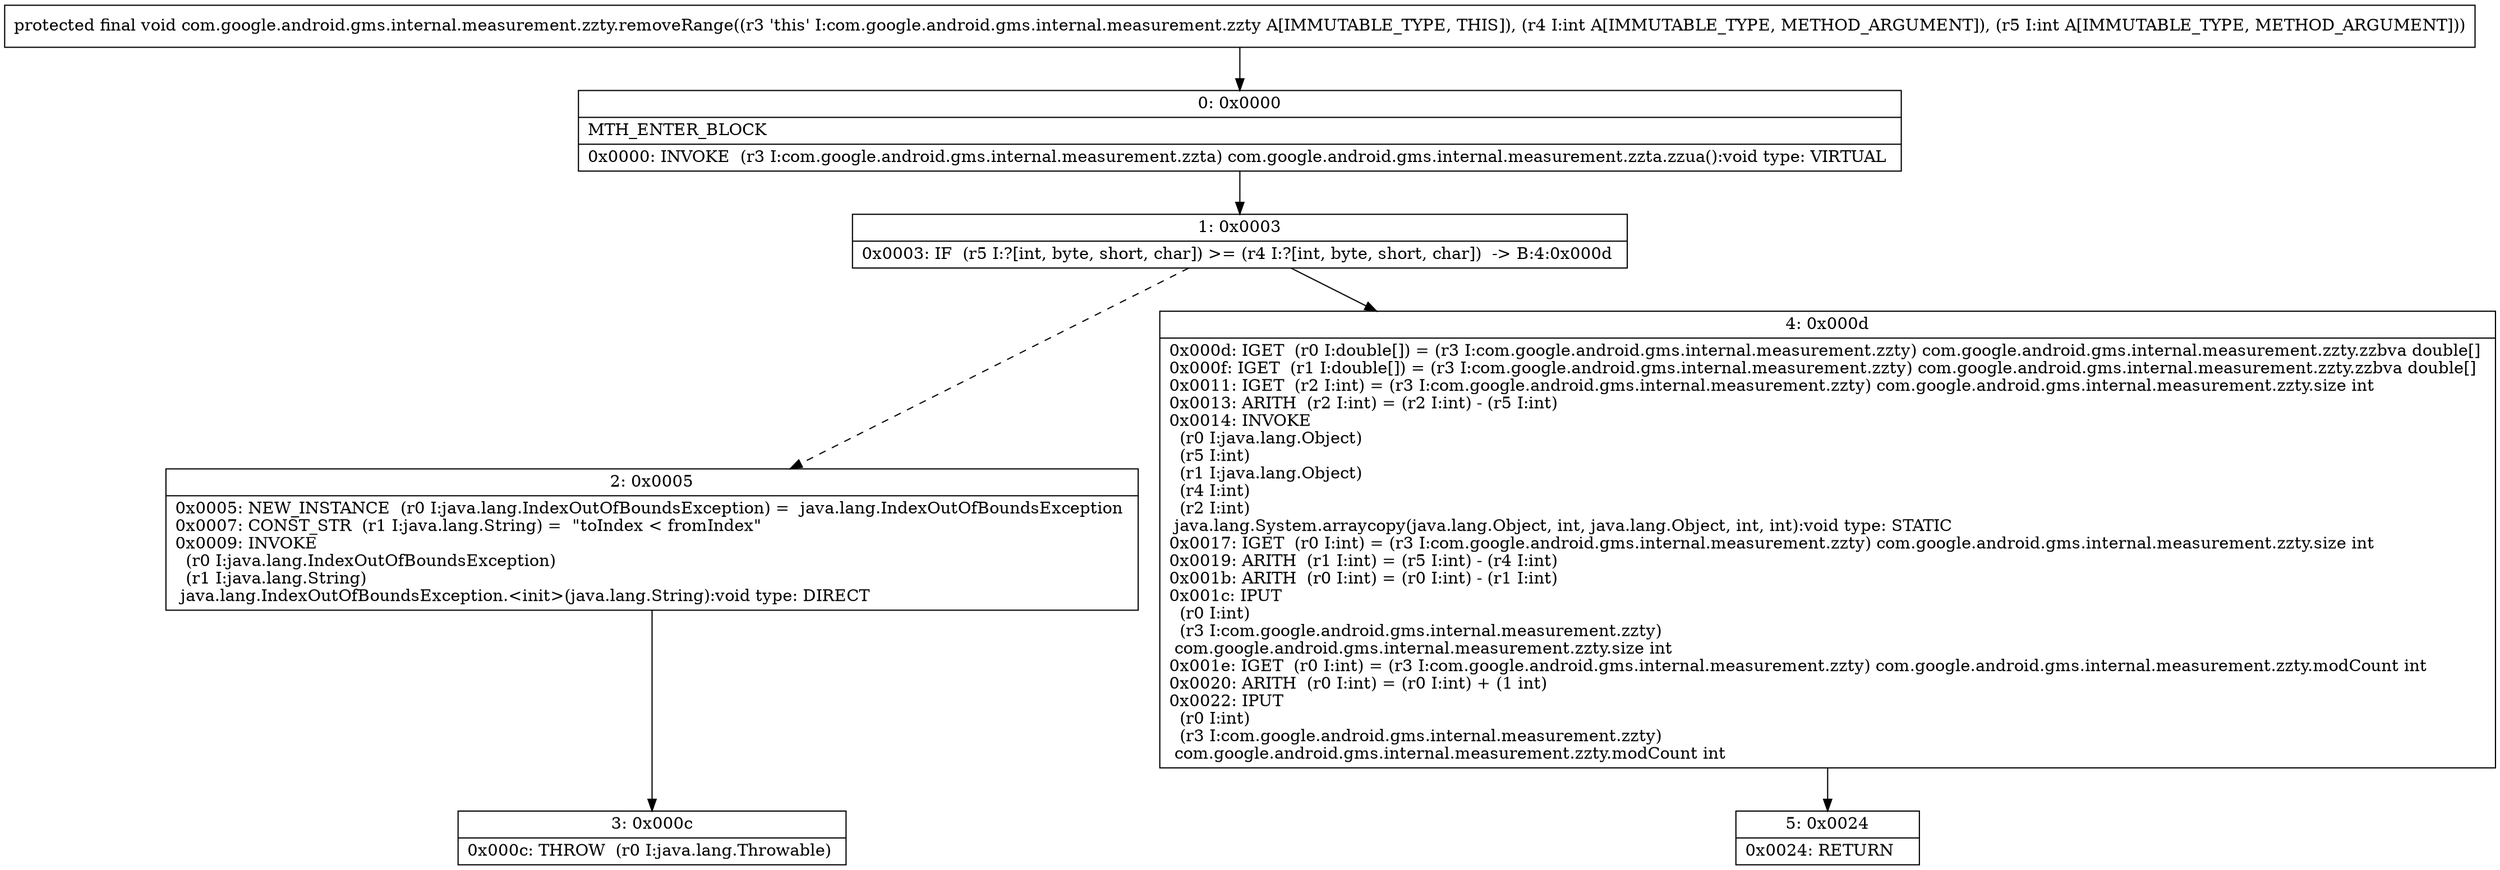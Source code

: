 digraph "CFG forcom.google.android.gms.internal.measurement.zzty.removeRange(II)V" {
Node_0 [shape=record,label="{0\:\ 0x0000|MTH_ENTER_BLOCK\l|0x0000: INVOKE  (r3 I:com.google.android.gms.internal.measurement.zzta) com.google.android.gms.internal.measurement.zzta.zzua():void type: VIRTUAL \l}"];
Node_1 [shape=record,label="{1\:\ 0x0003|0x0003: IF  (r5 I:?[int, byte, short, char]) \>= (r4 I:?[int, byte, short, char])  \-\> B:4:0x000d \l}"];
Node_2 [shape=record,label="{2\:\ 0x0005|0x0005: NEW_INSTANCE  (r0 I:java.lang.IndexOutOfBoundsException) =  java.lang.IndexOutOfBoundsException \l0x0007: CONST_STR  (r1 I:java.lang.String) =  \"toIndex \< fromIndex\" \l0x0009: INVOKE  \l  (r0 I:java.lang.IndexOutOfBoundsException)\l  (r1 I:java.lang.String)\l java.lang.IndexOutOfBoundsException.\<init\>(java.lang.String):void type: DIRECT \l}"];
Node_3 [shape=record,label="{3\:\ 0x000c|0x000c: THROW  (r0 I:java.lang.Throwable) \l}"];
Node_4 [shape=record,label="{4\:\ 0x000d|0x000d: IGET  (r0 I:double[]) = (r3 I:com.google.android.gms.internal.measurement.zzty) com.google.android.gms.internal.measurement.zzty.zzbva double[] \l0x000f: IGET  (r1 I:double[]) = (r3 I:com.google.android.gms.internal.measurement.zzty) com.google.android.gms.internal.measurement.zzty.zzbva double[] \l0x0011: IGET  (r2 I:int) = (r3 I:com.google.android.gms.internal.measurement.zzty) com.google.android.gms.internal.measurement.zzty.size int \l0x0013: ARITH  (r2 I:int) = (r2 I:int) \- (r5 I:int) \l0x0014: INVOKE  \l  (r0 I:java.lang.Object)\l  (r5 I:int)\l  (r1 I:java.lang.Object)\l  (r4 I:int)\l  (r2 I:int)\l java.lang.System.arraycopy(java.lang.Object, int, java.lang.Object, int, int):void type: STATIC \l0x0017: IGET  (r0 I:int) = (r3 I:com.google.android.gms.internal.measurement.zzty) com.google.android.gms.internal.measurement.zzty.size int \l0x0019: ARITH  (r1 I:int) = (r5 I:int) \- (r4 I:int) \l0x001b: ARITH  (r0 I:int) = (r0 I:int) \- (r1 I:int) \l0x001c: IPUT  \l  (r0 I:int)\l  (r3 I:com.google.android.gms.internal.measurement.zzty)\l com.google.android.gms.internal.measurement.zzty.size int \l0x001e: IGET  (r0 I:int) = (r3 I:com.google.android.gms.internal.measurement.zzty) com.google.android.gms.internal.measurement.zzty.modCount int \l0x0020: ARITH  (r0 I:int) = (r0 I:int) + (1 int) \l0x0022: IPUT  \l  (r0 I:int)\l  (r3 I:com.google.android.gms.internal.measurement.zzty)\l com.google.android.gms.internal.measurement.zzty.modCount int \l}"];
Node_5 [shape=record,label="{5\:\ 0x0024|0x0024: RETURN   \l}"];
MethodNode[shape=record,label="{protected final void com.google.android.gms.internal.measurement.zzty.removeRange((r3 'this' I:com.google.android.gms.internal.measurement.zzty A[IMMUTABLE_TYPE, THIS]), (r4 I:int A[IMMUTABLE_TYPE, METHOD_ARGUMENT]), (r5 I:int A[IMMUTABLE_TYPE, METHOD_ARGUMENT])) }"];
MethodNode -> Node_0;
Node_0 -> Node_1;
Node_1 -> Node_2[style=dashed];
Node_1 -> Node_4;
Node_2 -> Node_3;
Node_4 -> Node_5;
}

